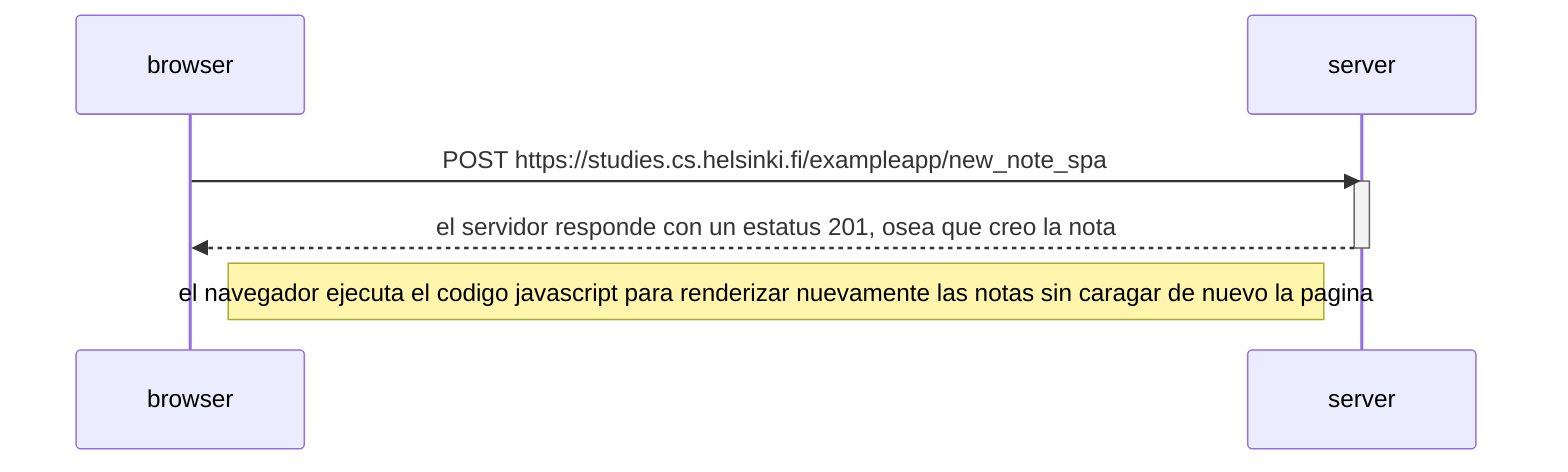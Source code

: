 sequenceDiagram
    participant browser
    participant server

    browser->>server: POST https://studies.cs.helsinki.fi/exampleapp/new_note_spa
    activate server
    server-->>browser: el servidor responde con un estatus 201, osea que creo la nota
    deactivate server

    Note right of browser: el navegador ejecuta el codigo javascript para renderizar nuevamente las notas sin caragar de nuevo la pagina